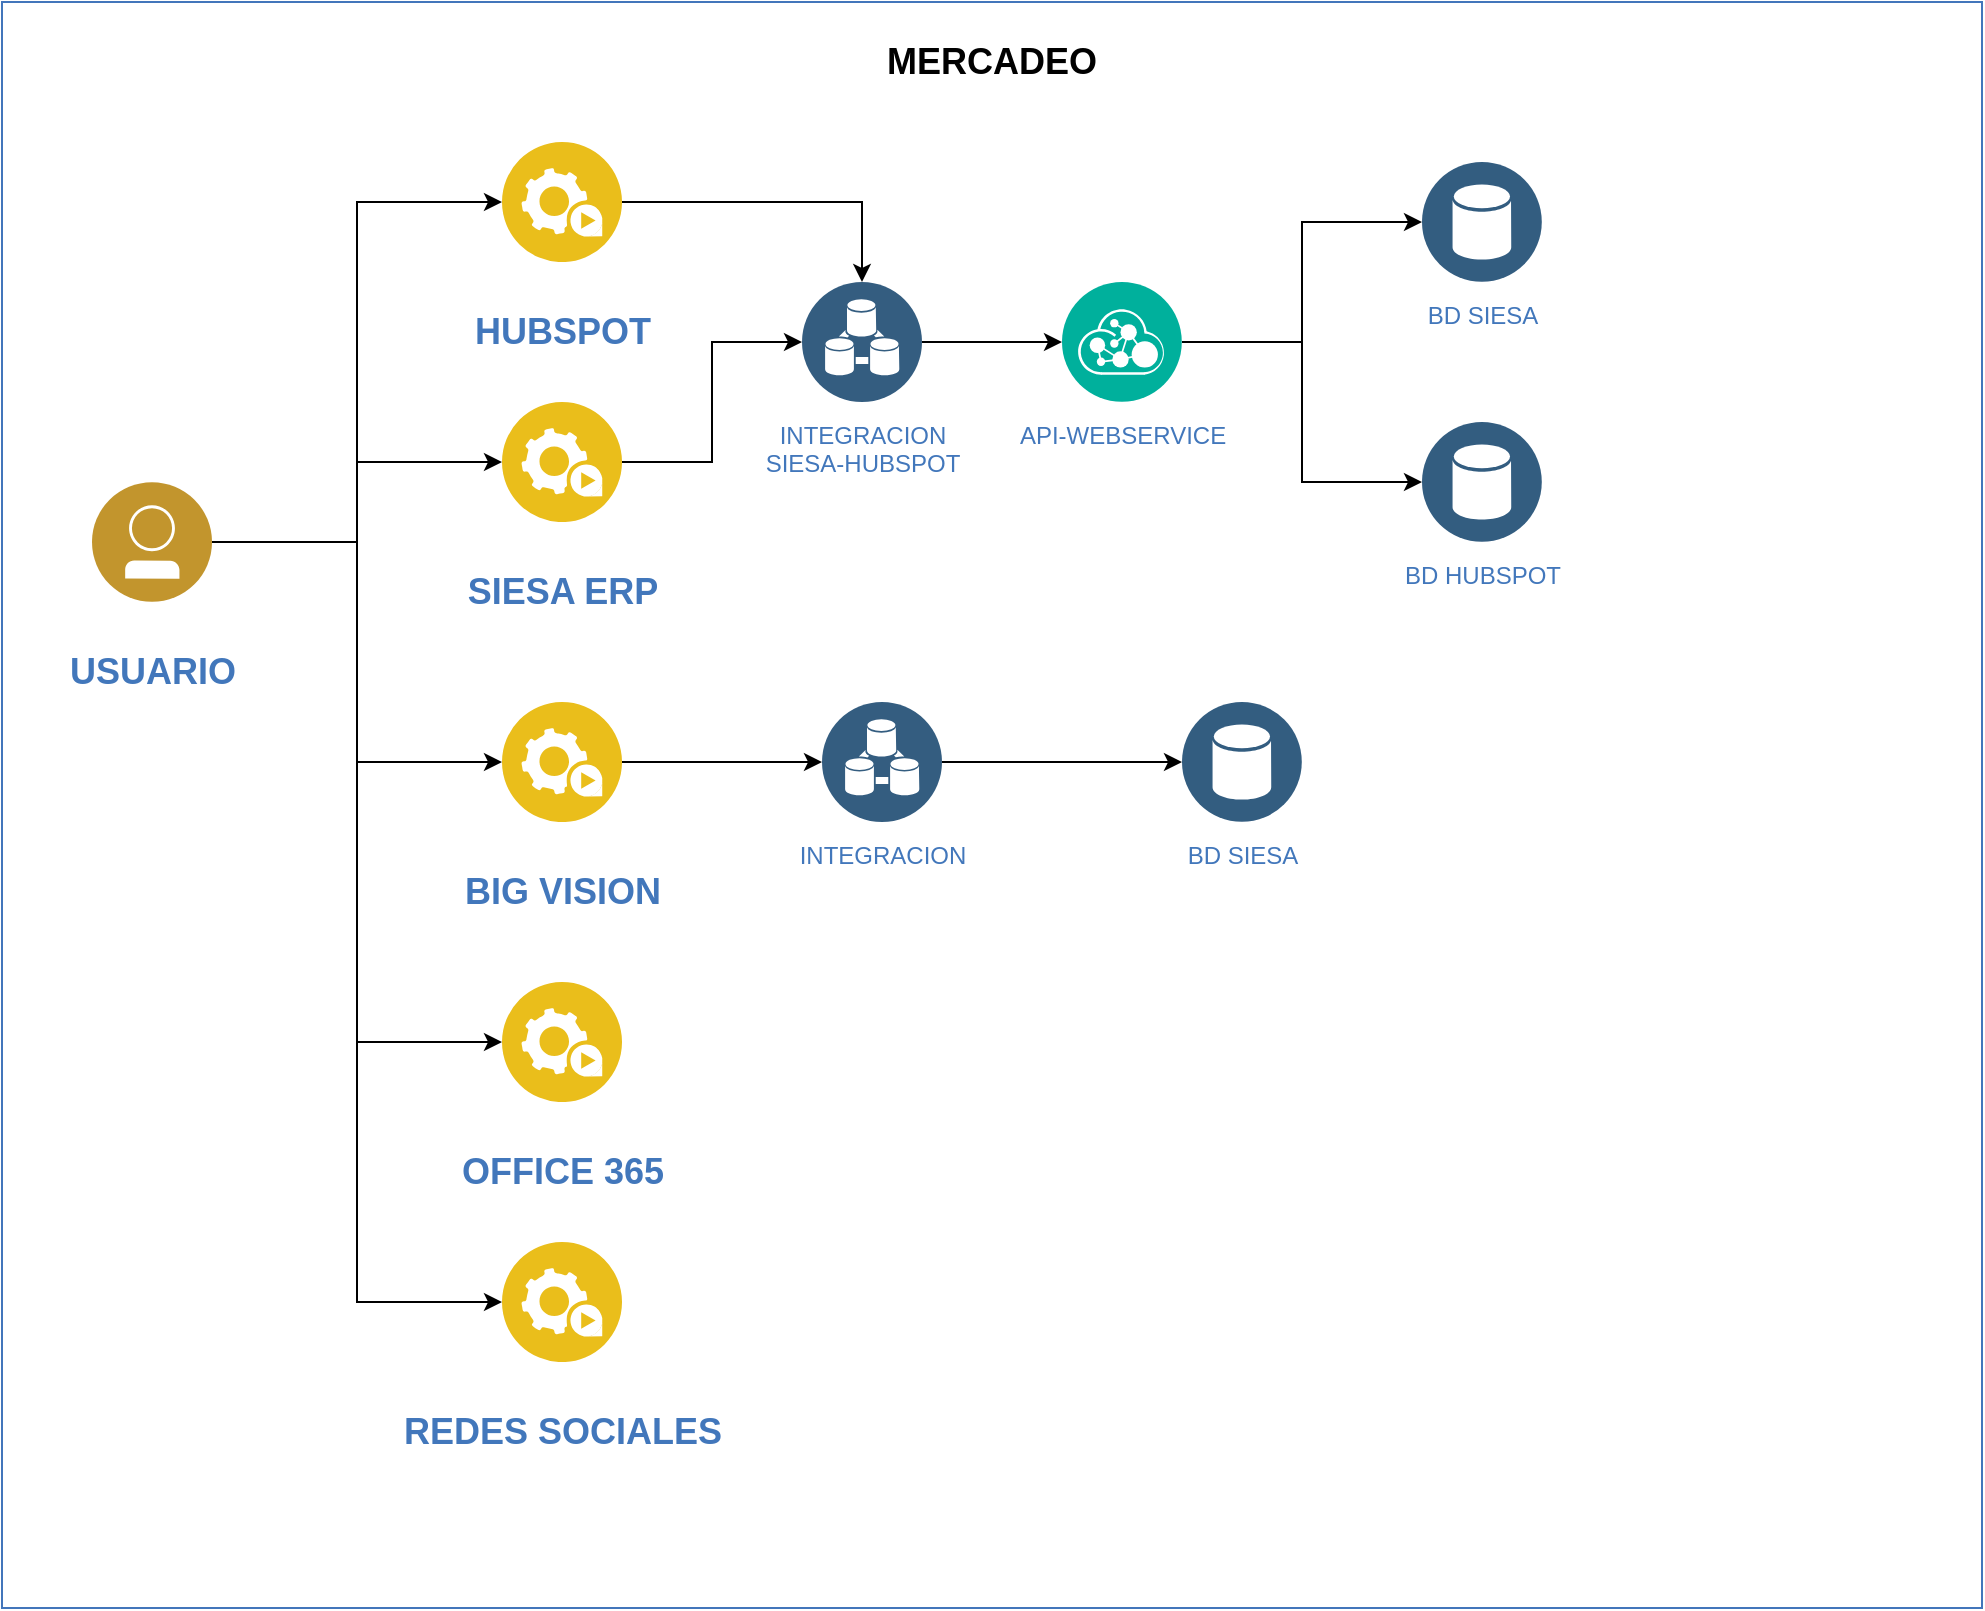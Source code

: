 <mxfile version="21.6.2" type="github">
  <diagram id="2f404044-711c-603c-8f00-f6bb4c023d3c" name="Page-1">
    <mxGraphModel dx="1434" dy="750" grid="1" gridSize="10" guides="1" tooltips="1" connect="1" arrows="1" fold="1" page="1" pageScale="1" pageWidth="1169" pageHeight="827" background="none" math="0" shadow="0">
      <root>
        <mxCell id="0" />
        <mxCell id="1" parent="0" />
        <mxCell id="C3SjWa8mjKMF5vA95o0v-85" value="&lt;h2&gt;MERCADEO&lt;/h2&gt;" style="fontStyle=0;verticalAlign=top;align=center;spacingTop=-2;fillColor=none;rounded=0;whiteSpace=wrap;html=1;strokeColor=#4376BB;strokeWidth=1;dashed=0;container=1;collapsible=0;expand=0;recursiveResize=0;" parent="1" vertex="1">
          <mxGeometry x="90" y="80" width="990" height="803" as="geometry" />
        </mxCell>
        <mxCell id="C3SjWa8mjKMF5vA95o0v-62" value="BD SIESA" style="aspect=fixed;perimeter=ellipsePerimeter;html=1;align=center;shadow=0;dashed=0;image;image=img/lib/ibm/data/data_services.svg;strokeColor=#FF0000;fillColor=#FFFF66;gradientColor=none;fontColor=#4277BB;labelBackgroundColor=#ffffff;spacingTop=3;" parent="C3SjWa8mjKMF5vA95o0v-85" vertex="1">
          <mxGeometry x="710" y="80" width="60" height="60" as="geometry" />
        </mxCell>
        <mxCell id="C3SjWa8mjKMF5vA95o0v-63" value="INTEGRACION&lt;br&gt;SIESA-HUBSPOT" style="aspect=fixed;perimeter=ellipsePerimeter;html=1;align=center;shadow=0;dashed=0;image;image=img/lib/ibm/data/device_registry.svg;strokeColor=#FF0000;fillColor=#FFFF66;gradientColor=none;fontColor=#4277BB;labelBackgroundColor=#ffffff;spacingTop=3;" parent="C3SjWa8mjKMF5vA95o0v-85" vertex="1">
          <mxGeometry x="400" y="140" width="60" height="60" as="geometry" />
        </mxCell>
        <mxCell id="C3SjWa8mjKMF5vA95o0v-78" style="edgeStyle=orthogonalEdgeStyle;rounded=0;orthogonalLoop=1;jettySize=auto;html=1;" parent="C3SjWa8mjKMF5vA95o0v-85" source="C3SjWa8mjKMF5vA95o0v-66" target="C3SjWa8mjKMF5vA95o0v-62" edge="1">
          <mxGeometry relative="1" as="geometry" />
        </mxCell>
        <mxCell id="C3SjWa8mjKMF5vA95o0v-66" value="API-WEBSERVICE" style="aspect=fixed;perimeter=ellipsePerimeter;html=1;align=center;shadow=0;dashed=0;image;image=img/lib/ibm/management/api_management.svg;strokeColor=#FF0000;fillColor=#FFFF66;gradientColor=none;fontColor=#4277BB;labelBackgroundColor=#ffffff;spacingTop=3;" parent="C3SjWa8mjKMF5vA95o0v-85" vertex="1">
          <mxGeometry x="530" y="140" width="60" height="60" as="geometry" />
        </mxCell>
        <mxCell id="C3SjWa8mjKMF5vA95o0v-77" style="edgeStyle=orthogonalEdgeStyle;rounded=0;orthogonalLoop=1;jettySize=auto;html=1;" parent="C3SjWa8mjKMF5vA95o0v-85" source="C3SjWa8mjKMF5vA95o0v-63" target="C3SjWa8mjKMF5vA95o0v-66" edge="1">
          <mxGeometry relative="1" as="geometry" />
        </mxCell>
        <mxCell id="C3SjWa8mjKMF5vA95o0v-71" style="edgeStyle=orthogonalEdgeStyle;rounded=0;orthogonalLoop=1;jettySize=auto;html=1;" parent="C3SjWa8mjKMF5vA95o0v-85" source="C3SjWa8mjKMF5vA95o0v-67" target="C3SjWa8mjKMF5vA95o0v-63" edge="1">
          <mxGeometry relative="1" as="geometry" />
        </mxCell>
        <mxCell id="C3SjWa8mjKMF5vA95o0v-67" value="&lt;h2&gt;HUBSPOT&lt;/h2&gt;" style="image;aspect=fixed;perimeter=ellipsePerimeter;html=1;align=center;shadow=0;dashed=0;fontColor=#4277BB;labelBackgroundColor=default;fontSize=12;spacingTop=3;image=img/lib/ibm/applications/automation_tools.svg;" parent="C3SjWa8mjKMF5vA95o0v-85" vertex="1">
          <mxGeometry x="250" y="70" width="60" height="60" as="geometry" />
        </mxCell>
        <mxCell id="C3SjWa8mjKMF5vA95o0v-74" style="edgeStyle=orthogonalEdgeStyle;rounded=0;orthogonalLoop=1;jettySize=auto;html=1;entryX=0;entryY=0.5;entryDx=0;entryDy=0;" parent="C3SjWa8mjKMF5vA95o0v-85" source="C3SjWa8mjKMF5vA95o0v-70" target="C3SjWa8mjKMF5vA95o0v-63" edge="1">
          <mxGeometry relative="1" as="geometry" />
        </mxCell>
        <mxCell id="C3SjWa8mjKMF5vA95o0v-70" value="&lt;h2&gt;SIESA ERP&lt;/h2&gt;" style="image;aspect=fixed;perimeter=ellipsePerimeter;html=1;align=center;shadow=0;dashed=0;fontColor=#4277BB;labelBackgroundColor=default;fontSize=12;spacingTop=3;image=img/lib/ibm/applications/automation_tools.svg;" parent="C3SjWa8mjKMF5vA95o0v-85" vertex="1">
          <mxGeometry x="250" y="200" width="60" height="60" as="geometry" />
        </mxCell>
        <mxCell id="C3SjWa8mjKMF5vA95o0v-81" style="edgeStyle=orthogonalEdgeStyle;rounded=0;orthogonalLoop=1;jettySize=auto;html=1;entryX=0;entryY=0.5;entryDx=0;entryDy=0;" parent="C3SjWa8mjKMF5vA95o0v-85" source="C3SjWa8mjKMF5vA95o0v-73" target="C3SjWa8mjKMF5vA95o0v-67" edge="1">
          <mxGeometry relative="1" as="geometry" />
        </mxCell>
        <mxCell id="C3SjWa8mjKMF5vA95o0v-82" style="edgeStyle=orthogonalEdgeStyle;rounded=0;orthogonalLoop=1;jettySize=auto;html=1;entryX=0;entryY=0.5;entryDx=0;entryDy=0;" parent="C3SjWa8mjKMF5vA95o0v-85" source="C3SjWa8mjKMF5vA95o0v-73" target="C3SjWa8mjKMF5vA95o0v-70" edge="1">
          <mxGeometry relative="1" as="geometry" />
        </mxCell>
        <mxCell id="hMxj7U189vFfm_DoekN3-2" style="edgeStyle=orthogonalEdgeStyle;rounded=0;orthogonalLoop=1;jettySize=auto;html=1;entryX=0;entryY=0.5;entryDx=0;entryDy=0;" edge="1" parent="C3SjWa8mjKMF5vA95o0v-85" source="C3SjWa8mjKMF5vA95o0v-73" target="hMxj7U189vFfm_DoekN3-1">
          <mxGeometry relative="1" as="geometry" />
        </mxCell>
        <mxCell id="C3SjWa8mjKMF5vA95o0v-73" value="&lt;h2&gt;USUARIO&lt;/h2&gt;" style="image;aspect=fixed;perimeter=ellipsePerimeter;html=1;align=center;shadow=0;dashed=0;fontColor=#4277BB;labelBackgroundColor=default;fontSize=12;spacingTop=3;image=img/lib/ibm/users/user.svg;" parent="C3SjWa8mjKMF5vA95o0v-85" vertex="1">
          <mxGeometry x="45" y="240" width="60" height="60" as="geometry" />
        </mxCell>
        <mxCell id="hMxj7U189vFfm_DoekN3-4" style="edgeStyle=orthogonalEdgeStyle;rounded=0;orthogonalLoop=1;jettySize=auto;html=1;" edge="1" parent="C3SjWa8mjKMF5vA95o0v-85" source="C3SjWa8mjKMF5vA95o0v-75" target="hMxj7U189vFfm_DoekN3-3">
          <mxGeometry relative="1" as="geometry" />
        </mxCell>
        <mxCell id="C3SjWa8mjKMF5vA95o0v-75" value="&lt;h2&gt;BIG VISION&lt;/h2&gt;" style="image;aspect=fixed;perimeter=ellipsePerimeter;html=1;align=center;shadow=0;dashed=0;fontColor=#4277BB;labelBackgroundColor=default;fontSize=12;spacingTop=3;image=img/lib/ibm/applications/automation_tools.svg;" parent="C3SjWa8mjKMF5vA95o0v-85" vertex="1">
          <mxGeometry x="250" y="350" width="60" height="60" as="geometry" />
        </mxCell>
        <mxCell id="C3SjWa8mjKMF5vA95o0v-83" style="edgeStyle=orthogonalEdgeStyle;rounded=0;orthogonalLoop=1;jettySize=auto;html=1;entryX=0;entryY=0.5;entryDx=0;entryDy=0;" parent="C3SjWa8mjKMF5vA95o0v-85" source="C3SjWa8mjKMF5vA95o0v-73" target="C3SjWa8mjKMF5vA95o0v-75" edge="1">
          <mxGeometry relative="1" as="geometry" />
        </mxCell>
        <mxCell id="C3SjWa8mjKMF5vA95o0v-76" value="BD HUBSPOT" style="aspect=fixed;perimeter=ellipsePerimeter;html=1;align=center;shadow=0;dashed=0;image;image=img/lib/ibm/data/data_services.svg;strokeColor=#FF0000;fillColor=#FFFF66;gradientColor=none;fontColor=#4277BB;labelBackgroundColor=#ffffff;spacingTop=3;" parent="C3SjWa8mjKMF5vA95o0v-85" vertex="1">
          <mxGeometry x="710" y="210" width="60" height="60" as="geometry" />
        </mxCell>
        <mxCell id="C3SjWa8mjKMF5vA95o0v-79" style="edgeStyle=orthogonalEdgeStyle;rounded=0;orthogonalLoop=1;jettySize=auto;html=1;entryX=0;entryY=0.5;entryDx=0;entryDy=0;" parent="C3SjWa8mjKMF5vA95o0v-85" source="C3SjWa8mjKMF5vA95o0v-66" target="C3SjWa8mjKMF5vA95o0v-76" edge="1">
          <mxGeometry relative="1" as="geometry" />
        </mxCell>
        <mxCell id="C3SjWa8mjKMF5vA95o0v-80" value="&lt;h2&gt;OFFICE 365&lt;/h2&gt;" style="image;aspect=fixed;perimeter=ellipsePerimeter;html=1;align=center;shadow=0;dashed=0;fontColor=#4277BB;labelBackgroundColor=default;fontSize=12;spacingTop=3;image=img/lib/ibm/applications/automation_tools.svg;" parent="C3SjWa8mjKMF5vA95o0v-85" vertex="1">
          <mxGeometry x="250" y="490" width="60" height="60" as="geometry" />
        </mxCell>
        <mxCell id="C3SjWa8mjKMF5vA95o0v-84" style="edgeStyle=orthogonalEdgeStyle;rounded=0;orthogonalLoop=1;jettySize=auto;html=1;entryX=0;entryY=0.5;entryDx=0;entryDy=0;" parent="C3SjWa8mjKMF5vA95o0v-85" source="C3SjWa8mjKMF5vA95o0v-73" target="C3SjWa8mjKMF5vA95o0v-80" edge="1">
          <mxGeometry relative="1" as="geometry" />
        </mxCell>
        <mxCell id="hMxj7U189vFfm_DoekN3-1" value="&lt;h2&gt;REDES SOCIALES&lt;/h2&gt;&lt;div&gt;&lt;br&gt;&lt;/div&gt;" style="image;aspect=fixed;perimeter=ellipsePerimeter;html=1;align=center;shadow=0;dashed=0;fontColor=#4277BB;labelBackgroundColor=default;fontSize=12;spacingTop=3;image=img/lib/ibm/applications/automation_tools.svg;" vertex="1" parent="C3SjWa8mjKMF5vA95o0v-85">
          <mxGeometry x="250" y="620" width="60" height="60" as="geometry" />
        </mxCell>
        <mxCell id="hMxj7U189vFfm_DoekN3-7" style="edgeStyle=orthogonalEdgeStyle;rounded=0;orthogonalLoop=1;jettySize=auto;html=1;" edge="1" parent="C3SjWa8mjKMF5vA95o0v-85" source="hMxj7U189vFfm_DoekN3-3" target="hMxj7U189vFfm_DoekN3-6">
          <mxGeometry relative="1" as="geometry" />
        </mxCell>
        <mxCell id="hMxj7U189vFfm_DoekN3-3" value="INTEGRACION" style="aspect=fixed;perimeter=ellipsePerimeter;html=1;align=center;shadow=0;dashed=0;image;image=img/lib/ibm/data/device_registry.svg;strokeColor=#FF0000;fillColor=#FFFF66;gradientColor=none;fontColor=#4277BB;labelBackgroundColor=#ffffff;spacingTop=3;" vertex="1" parent="C3SjWa8mjKMF5vA95o0v-85">
          <mxGeometry x="410" y="350" width="60" height="60" as="geometry" />
        </mxCell>
        <mxCell id="hMxj7U189vFfm_DoekN3-6" value="BD SIESA" style="aspect=fixed;perimeter=ellipsePerimeter;html=1;align=center;shadow=0;dashed=0;image;image=img/lib/ibm/data/data_services.svg;strokeColor=#FF0000;fillColor=#FFFF66;gradientColor=none;fontColor=#4277BB;labelBackgroundColor=#ffffff;spacingTop=3;" vertex="1" parent="C3SjWa8mjKMF5vA95o0v-85">
          <mxGeometry x="590" y="350" width="60" height="60" as="geometry" />
        </mxCell>
      </root>
    </mxGraphModel>
  </diagram>
</mxfile>
